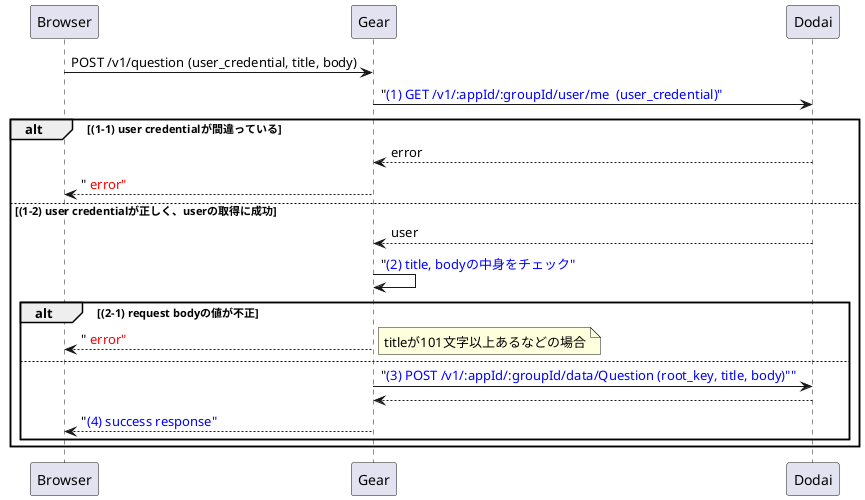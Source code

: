@startuml

participant Browser
participant Gear
participant Dodai

Browser -> Gear: POST /v1/question (user_credential, title, body)
Gear -> Dodai: "<font color=blue>(1) GET /v1/:appId/:groupId/user/me  (user_credential)"
alt (1-1) user credentialが間違っている
  Gear <-- Dodai: error
  Browser <-- Gear: "<font color=red> error"
else (1-2) user credentialが正しく、userの取得に成功
  Gear <-- Dodai: user
  Gear -> Gear: "<font color=blue>(2) title, bodyの中身をチェック"
  alt (2-1) request bodyの値が不正
    Browser <-- Gear: "<font color=red> error"
    note right
      titleが101文字以上あるなどの場合
    end note
  else
    Gear -> Dodai: "<font color=blue>(3) POST /v1/:appId/:groupId/data/Question (root_key, title, body)""
    Gear <-- Dodai
    Browser <-- Gear: "<font color=blue>(4) success response"
  end
end

@enduml
